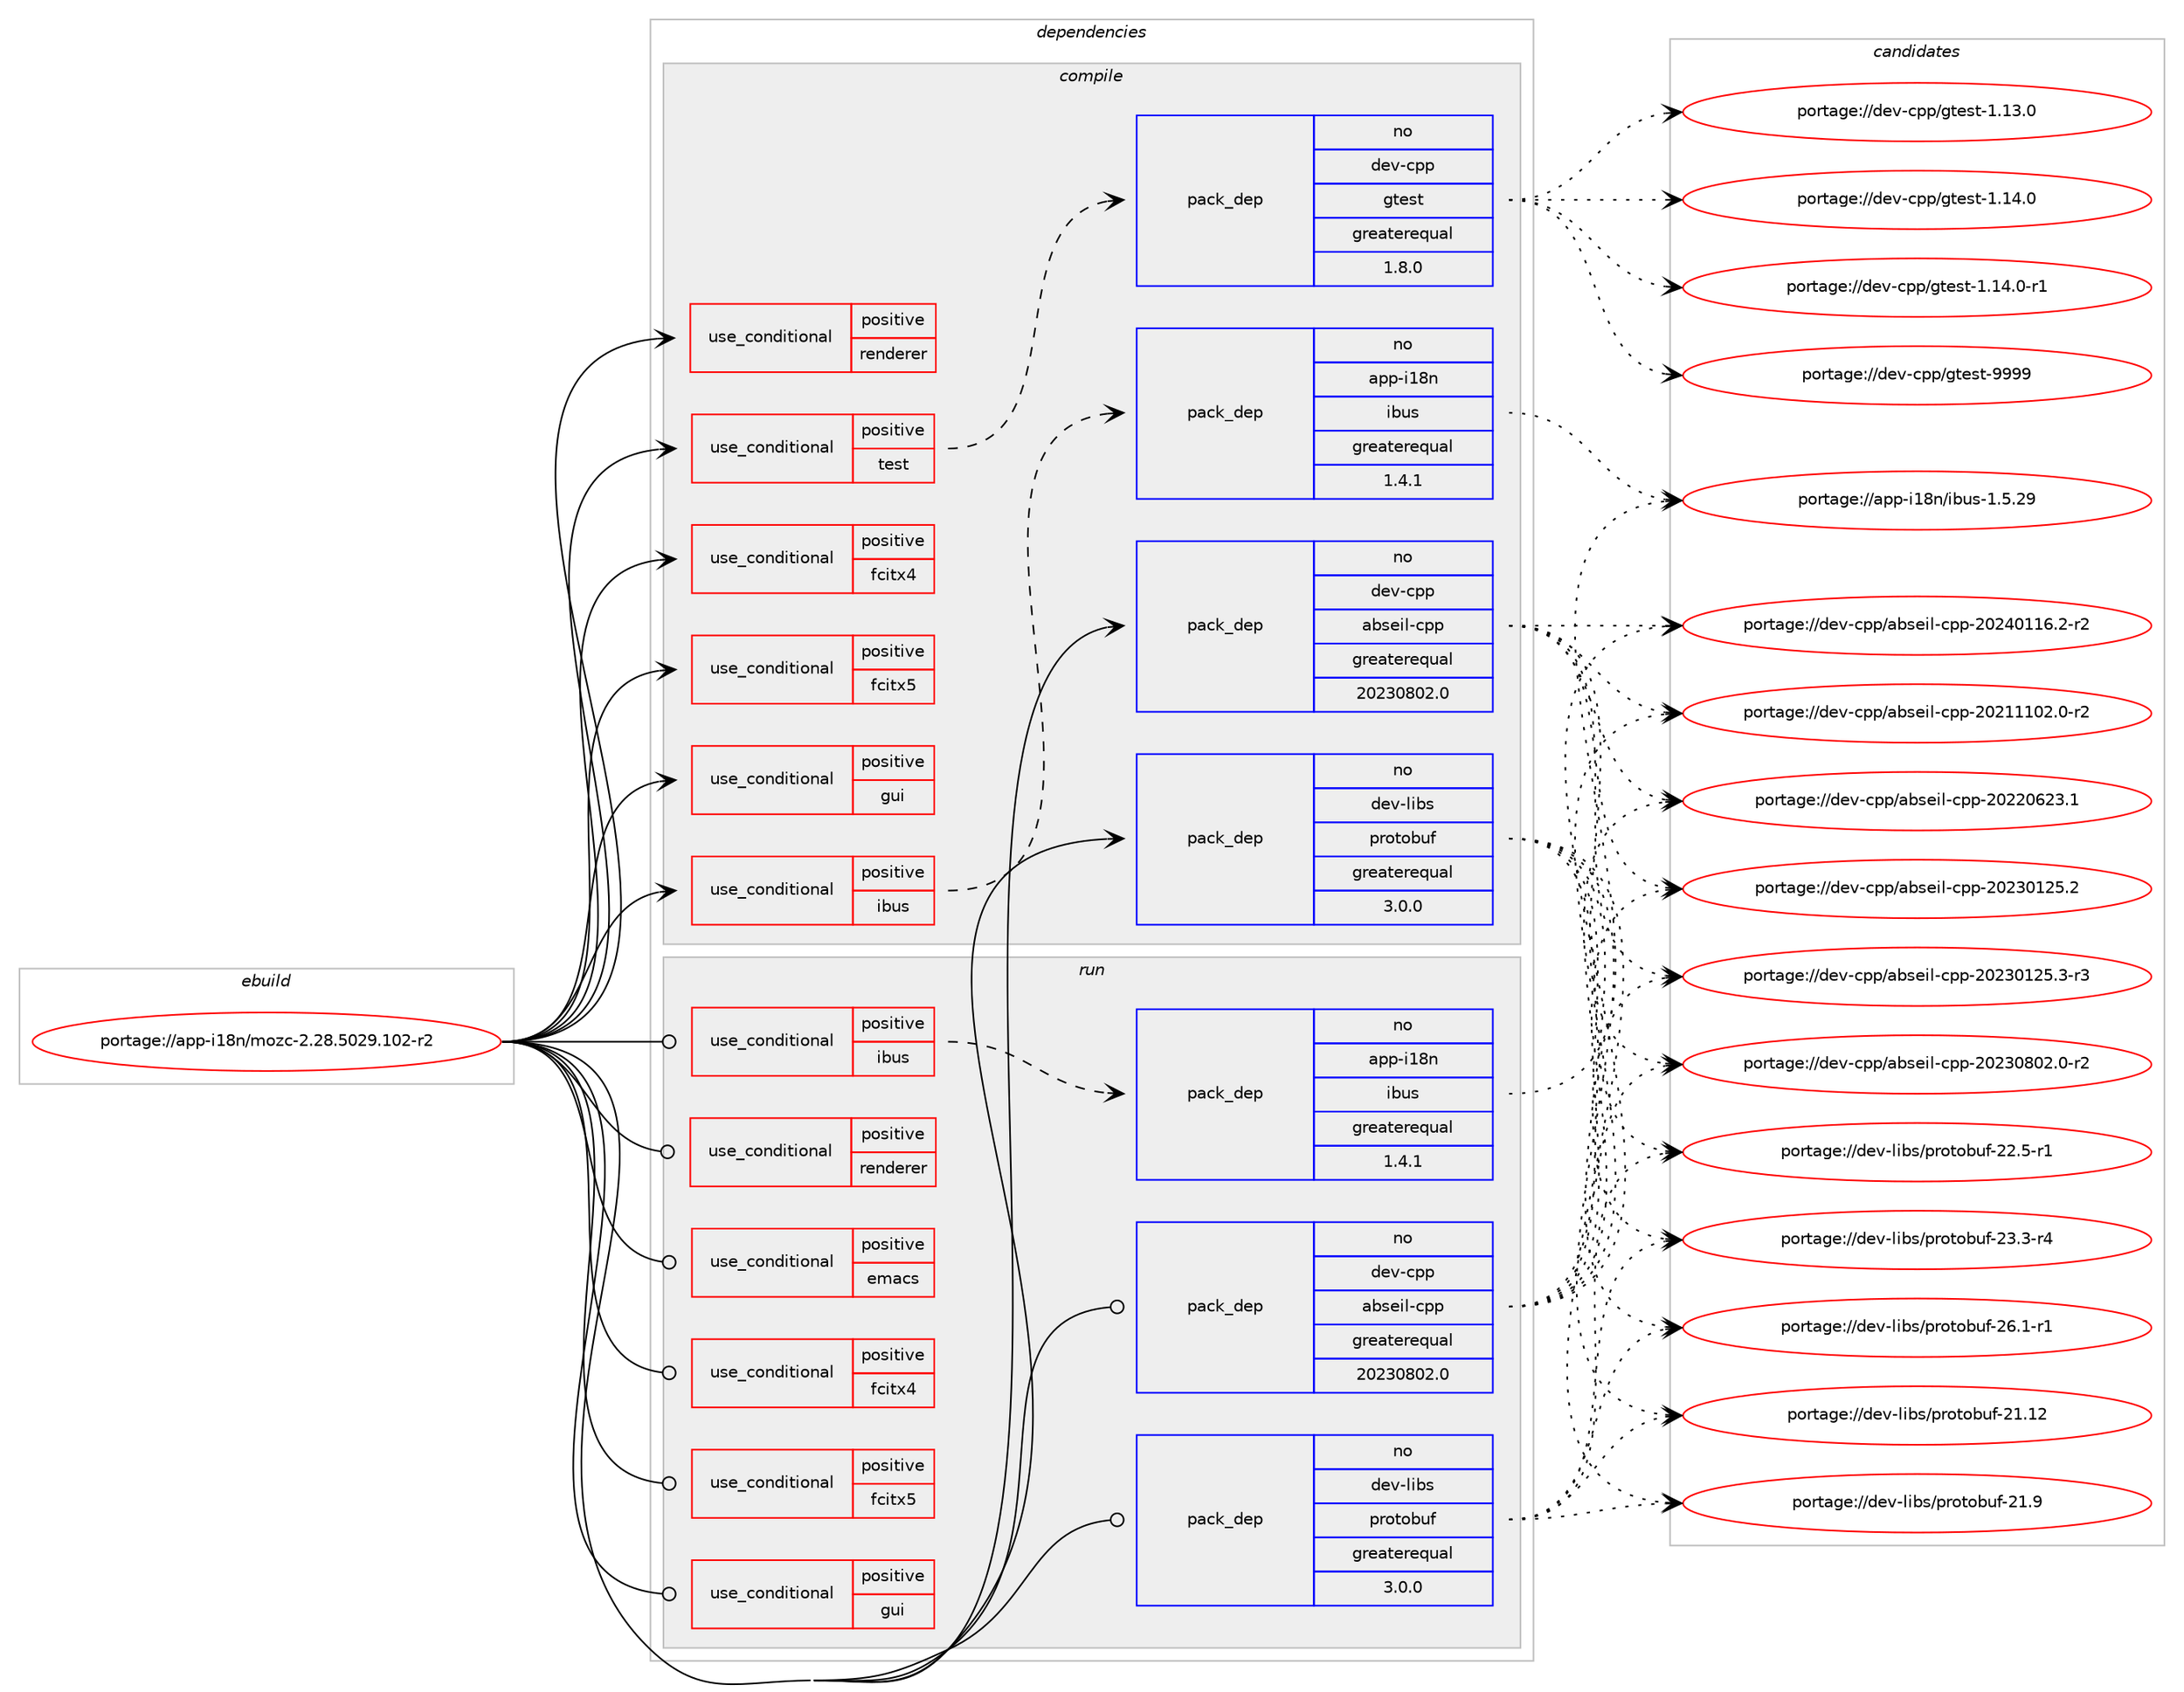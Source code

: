 digraph prolog {

# *************
# Graph options
# *************

newrank=true;
concentrate=true;
compound=true;
graph [rankdir=LR,fontname=Helvetica,fontsize=10,ranksep=1.5];#, ranksep=2.5, nodesep=0.2];
edge  [arrowhead=vee];
node  [fontname=Helvetica,fontsize=10];

# **********
# The ebuild
# **********

subgraph cluster_leftcol {
color=gray;
rank=same;
label=<<i>ebuild</i>>;
id [label="portage://app-i18n/mozc-2.28.5029.102-r2", color=red, width=4, href="../app-i18n/mozc-2.28.5029.102-r2.svg"];
}

# ****************
# The dependencies
# ****************

subgraph cluster_midcol {
color=gray;
label=<<i>dependencies</i>>;
subgraph cluster_compile {
fillcolor="#eeeeee";
style=filled;
label=<<i>compile</i>>;
subgraph cond10752 {
dependency17103 [label=<<TABLE BORDER="0" CELLBORDER="1" CELLSPACING="0" CELLPADDING="4"><TR><TD ROWSPAN="3" CELLPADDING="10">use_conditional</TD></TR><TR><TD>positive</TD></TR><TR><TD>fcitx4</TD></TR></TABLE>>, shape=none, color=red];
# *** BEGIN UNKNOWN DEPENDENCY TYPE (TODO) ***
# dependency17103 -> package_dependency(portage://app-i18n/mozc-2.28.5029.102-r2,install,no,app-i18n,fcitx,none,[,,],[slot(4)],[])
# *** END UNKNOWN DEPENDENCY TYPE (TODO) ***

# *** BEGIN UNKNOWN DEPENDENCY TYPE (TODO) ***
# dependency17103 -> package_dependency(portage://app-i18n/mozc-2.28.5029.102-r2,install,no,virtual,libintl,none,[,,],[],[])
# *** END UNKNOWN DEPENDENCY TYPE (TODO) ***

}
id:e -> dependency17103:w [weight=20,style="solid",arrowhead="vee"];
subgraph cond10753 {
dependency17104 [label=<<TABLE BORDER="0" CELLBORDER="1" CELLSPACING="0" CELLPADDING="4"><TR><TD ROWSPAN="3" CELLPADDING="10">use_conditional</TD></TR><TR><TD>positive</TD></TR><TR><TD>fcitx5</TD></TR></TABLE>>, shape=none, color=red];
# *** BEGIN UNKNOWN DEPENDENCY TYPE (TODO) ***
# dependency17104 -> package_dependency(portage://app-i18n/mozc-2.28.5029.102-r2,install,no,app-i18n,fcitx,none,[,,],[slot(5)],[])
# *** END UNKNOWN DEPENDENCY TYPE (TODO) ***

# *** BEGIN UNKNOWN DEPENDENCY TYPE (TODO) ***
# dependency17104 -> package_dependency(portage://app-i18n/mozc-2.28.5029.102-r2,install,no,app-i18n,libime,none,[,,],[],[])
# *** END UNKNOWN DEPENDENCY TYPE (TODO) ***

# *** BEGIN UNKNOWN DEPENDENCY TYPE (TODO) ***
# dependency17104 -> package_dependency(portage://app-i18n/mozc-2.28.5029.102-r2,install,no,sys-devel,gettext,none,[,,],[],[])
# *** END UNKNOWN DEPENDENCY TYPE (TODO) ***

# *** BEGIN UNKNOWN DEPENDENCY TYPE (TODO) ***
# dependency17104 -> package_dependency(portage://app-i18n/mozc-2.28.5029.102-r2,install,no,virtual,libintl,none,[,,],[],[])
# *** END UNKNOWN DEPENDENCY TYPE (TODO) ***

}
id:e -> dependency17104:w [weight=20,style="solid",arrowhead="vee"];
subgraph cond10754 {
dependency17105 [label=<<TABLE BORDER="0" CELLBORDER="1" CELLSPACING="0" CELLPADDING="4"><TR><TD ROWSPAN="3" CELLPADDING="10">use_conditional</TD></TR><TR><TD>positive</TD></TR><TR><TD>gui</TD></TR></TABLE>>, shape=none, color=red];
# *** BEGIN UNKNOWN DEPENDENCY TYPE (TODO) ***
# dependency17105 -> package_dependency(portage://app-i18n/mozc-2.28.5029.102-r2,install,no,dev-qt,qtcore,none,[,,],[slot(5)],[])
# *** END UNKNOWN DEPENDENCY TYPE (TODO) ***

# *** BEGIN UNKNOWN DEPENDENCY TYPE (TODO) ***
# dependency17105 -> package_dependency(portage://app-i18n/mozc-2.28.5029.102-r2,install,no,dev-qt,qtgui,none,[,,],[slot(5)],[])
# *** END UNKNOWN DEPENDENCY TYPE (TODO) ***

# *** BEGIN UNKNOWN DEPENDENCY TYPE (TODO) ***
# dependency17105 -> package_dependency(portage://app-i18n/mozc-2.28.5029.102-r2,install,no,dev-qt,qtwidgets,none,[,,],[slot(5)],[])
# *** END UNKNOWN DEPENDENCY TYPE (TODO) ***

}
id:e -> dependency17105:w [weight=20,style="solid",arrowhead="vee"];
subgraph cond10755 {
dependency17106 [label=<<TABLE BORDER="0" CELLBORDER="1" CELLSPACING="0" CELLPADDING="4"><TR><TD ROWSPAN="3" CELLPADDING="10">use_conditional</TD></TR><TR><TD>positive</TD></TR><TR><TD>ibus</TD></TR></TABLE>>, shape=none, color=red];
subgraph pack6009 {
dependency17107 [label=<<TABLE BORDER="0" CELLBORDER="1" CELLSPACING="0" CELLPADDING="4" WIDTH="220"><TR><TD ROWSPAN="6" CELLPADDING="30">pack_dep</TD></TR><TR><TD WIDTH="110">no</TD></TR><TR><TD>app-i18n</TD></TR><TR><TD>ibus</TD></TR><TR><TD>greaterequal</TD></TR><TR><TD>1.4.1</TD></TR></TABLE>>, shape=none, color=blue];
}
dependency17106:e -> dependency17107:w [weight=20,style="dashed",arrowhead="vee"];
# *** BEGIN UNKNOWN DEPENDENCY TYPE (TODO) ***
# dependency17106 -> package_dependency(portage://app-i18n/mozc-2.28.5029.102-r2,install,no,dev-libs,glib,none,[,,],[slot(2)],[])
# *** END UNKNOWN DEPENDENCY TYPE (TODO) ***

# *** BEGIN UNKNOWN DEPENDENCY TYPE (TODO) ***
# dependency17106 -> package_dependency(portage://app-i18n/mozc-2.28.5029.102-r2,install,no,x11-libs,libxcb,none,[,,],[],[])
# *** END UNKNOWN DEPENDENCY TYPE (TODO) ***

}
id:e -> dependency17106:w [weight=20,style="solid",arrowhead="vee"];
subgraph cond10756 {
dependency17108 [label=<<TABLE BORDER="0" CELLBORDER="1" CELLSPACING="0" CELLPADDING="4"><TR><TD ROWSPAN="3" CELLPADDING="10">use_conditional</TD></TR><TR><TD>positive</TD></TR><TR><TD>renderer</TD></TR></TABLE>>, shape=none, color=red];
# *** BEGIN UNKNOWN DEPENDENCY TYPE (TODO) ***
# dependency17108 -> package_dependency(portage://app-i18n/mozc-2.28.5029.102-r2,install,no,dev-libs,glib,none,[,,],[slot(2)],[])
# *** END UNKNOWN DEPENDENCY TYPE (TODO) ***

# *** BEGIN UNKNOWN DEPENDENCY TYPE (TODO) ***
# dependency17108 -> package_dependency(portage://app-i18n/mozc-2.28.5029.102-r2,install,no,x11-libs,cairo,none,[,,],[],[])
# *** END UNKNOWN DEPENDENCY TYPE (TODO) ***

# *** BEGIN UNKNOWN DEPENDENCY TYPE (TODO) ***
# dependency17108 -> package_dependency(portage://app-i18n/mozc-2.28.5029.102-r2,install,no,x11-libs,gtk+,none,[,,],[slot(2)],[])
# *** END UNKNOWN DEPENDENCY TYPE (TODO) ***

# *** BEGIN UNKNOWN DEPENDENCY TYPE (TODO) ***
# dependency17108 -> package_dependency(portage://app-i18n/mozc-2.28.5029.102-r2,install,no,x11-libs,pango,none,[,,],[],[])
# *** END UNKNOWN DEPENDENCY TYPE (TODO) ***

}
id:e -> dependency17108:w [weight=20,style="solid",arrowhead="vee"];
subgraph cond10757 {
dependency17109 [label=<<TABLE BORDER="0" CELLBORDER="1" CELLSPACING="0" CELLPADDING="4"><TR><TD ROWSPAN="3" CELLPADDING="10">use_conditional</TD></TR><TR><TD>positive</TD></TR><TR><TD>test</TD></TR></TABLE>>, shape=none, color=red];
subgraph pack6010 {
dependency17110 [label=<<TABLE BORDER="0" CELLBORDER="1" CELLSPACING="0" CELLPADDING="4" WIDTH="220"><TR><TD ROWSPAN="6" CELLPADDING="30">pack_dep</TD></TR><TR><TD WIDTH="110">no</TD></TR><TR><TD>dev-cpp</TD></TR><TR><TD>gtest</TD></TR><TR><TD>greaterequal</TD></TR><TR><TD>1.8.0</TD></TR></TABLE>>, shape=none, color=blue];
}
dependency17109:e -> dependency17110:w [weight=20,style="dashed",arrowhead="vee"];
# *** BEGIN UNKNOWN DEPENDENCY TYPE (TODO) ***
# dependency17109 -> package_dependency(portage://app-i18n/mozc-2.28.5029.102-r2,install,no,dev-libs,jsoncpp,none,[,,],[],[])
# *** END UNKNOWN DEPENDENCY TYPE (TODO) ***

}
id:e -> dependency17109:w [weight=20,style="solid",arrowhead="vee"];
subgraph pack6011 {
dependency17111 [label=<<TABLE BORDER="0" CELLBORDER="1" CELLSPACING="0" CELLPADDING="4" WIDTH="220"><TR><TD ROWSPAN="6" CELLPADDING="30">pack_dep</TD></TR><TR><TD WIDTH="110">no</TD></TR><TR><TD>dev-cpp</TD></TR><TR><TD>abseil-cpp</TD></TR><TR><TD>greaterequal</TD></TR><TR><TD>20230802.0</TD></TR></TABLE>>, shape=none, color=blue];
}
id:e -> dependency17111:w [weight=20,style="solid",arrowhead="vee"];
subgraph pack6012 {
dependency17112 [label=<<TABLE BORDER="0" CELLBORDER="1" CELLSPACING="0" CELLPADDING="4" WIDTH="220"><TR><TD ROWSPAN="6" CELLPADDING="30">pack_dep</TD></TR><TR><TD WIDTH="110">no</TD></TR><TR><TD>dev-libs</TD></TR><TR><TD>protobuf</TD></TR><TR><TD>greaterequal</TD></TR><TR><TD>3.0.0</TD></TR></TABLE>>, shape=none, color=blue];
}
id:e -> dependency17112:w [weight=20,style="solid",arrowhead="vee"];
}
subgraph cluster_compileandrun {
fillcolor="#eeeeee";
style=filled;
label=<<i>compile and run</i>>;
}
subgraph cluster_run {
fillcolor="#eeeeee";
style=filled;
label=<<i>run</i>>;
subgraph cond10758 {
dependency17113 [label=<<TABLE BORDER="0" CELLBORDER="1" CELLSPACING="0" CELLPADDING="4"><TR><TD ROWSPAN="3" CELLPADDING="10">use_conditional</TD></TR><TR><TD>positive</TD></TR><TR><TD>emacs</TD></TR></TABLE>>, shape=none, color=red];
# *** BEGIN UNKNOWN DEPENDENCY TYPE (TODO) ***
# dependency17113 -> package_dependency(portage://app-i18n/mozc-2.28.5029.102-r2,run,no,app-editors,emacs,none,[,,],any_different_slot,[])
# *** END UNKNOWN DEPENDENCY TYPE (TODO) ***

}
id:e -> dependency17113:w [weight=20,style="solid",arrowhead="odot"];
subgraph cond10759 {
dependency17114 [label=<<TABLE BORDER="0" CELLBORDER="1" CELLSPACING="0" CELLPADDING="4"><TR><TD ROWSPAN="3" CELLPADDING="10">use_conditional</TD></TR><TR><TD>positive</TD></TR><TR><TD>fcitx4</TD></TR></TABLE>>, shape=none, color=red];
# *** BEGIN UNKNOWN DEPENDENCY TYPE (TODO) ***
# dependency17114 -> package_dependency(portage://app-i18n/mozc-2.28.5029.102-r2,run,no,app-i18n,fcitx,none,[,,],[slot(4)],[])
# *** END UNKNOWN DEPENDENCY TYPE (TODO) ***

# *** BEGIN UNKNOWN DEPENDENCY TYPE (TODO) ***
# dependency17114 -> package_dependency(portage://app-i18n/mozc-2.28.5029.102-r2,run,no,virtual,libintl,none,[,,],[],[])
# *** END UNKNOWN DEPENDENCY TYPE (TODO) ***

}
id:e -> dependency17114:w [weight=20,style="solid",arrowhead="odot"];
subgraph cond10760 {
dependency17115 [label=<<TABLE BORDER="0" CELLBORDER="1" CELLSPACING="0" CELLPADDING="4"><TR><TD ROWSPAN="3" CELLPADDING="10">use_conditional</TD></TR><TR><TD>positive</TD></TR><TR><TD>fcitx5</TD></TR></TABLE>>, shape=none, color=red];
# *** BEGIN UNKNOWN DEPENDENCY TYPE (TODO) ***
# dependency17115 -> package_dependency(portage://app-i18n/mozc-2.28.5029.102-r2,run,no,app-i18n,fcitx,none,[,,],[slot(5)],[])
# *** END UNKNOWN DEPENDENCY TYPE (TODO) ***

# *** BEGIN UNKNOWN DEPENDENCY TYPE (TODO) ***
# dependency17115 -> package_dependency(portage://app-i18n/mozc-2.28.5029.102-r2,run,no,app-i18n,libime,none,[,,],[],[])
# *** END UNKNOWN DEPENDENCY TYPE (TODO) ***

# *** BEGIN UNKNOWN DEPENDENCY TYPE (TODO) ***
# dependency17115 -> package_dependency(portage://app-i18n/mozc-2.28.5029.102-r2,run,no,sys-devel,gettext,none,[,,],[],[])
# *** END UNKNOWN DEPENDENCY TYPE (TODO) ***

# *** BEGIN UNKNOWN DEPENDENCY TYPE (TODO) ***
# dependency17115 -> package_dependency(portage://app-i18n/mozc-2.28.5029.102-r2,run,no,virtual,libintl,none,[,,],[],[])
# *** END UNKNOWN DEPENDENCY TYPE (TODO) ***

}
id:e -> dependency17115:w [weight=20,style="solid",arrowhead="odot"];
subgraph cond10761 {
dependency17116 [label=<<TABLE BORDER="0" CELLBORDER="1" CELLSPACING="0" CELLPADDING="4"><TR><TD ROWSPAN="3" CELLPADDING="10">use_conditional</TD></TR><TR><TD>positive</TD></TR><TR><TD>gui</TD></TR></TABLE>>, shape=none, color=red];
# *** BEGIN UNKNOWN DEPENDENCY TYPE (TODO) ***
# dependency17116 -> package_dependency(portage://app-i18n/mozc-2.28.5029.102-r2,run,no,dev-qt,qtcore,none,[,,],[slot(5)],[])
# *** END UNKNOWN DEPENDENCY TYPE (TODO) ***

# *** BEGIN UNKNOWN DEPENDENCY TYPE (TODO) ***
# dependency17116 -> package_dependency(portage://app-i18n/mozc-2.28.5029.102-r2,run,no,dev-qt,qtgui,none,[,,],[slot(5)],[])
# *** END UNKNOWN DEPENDENCY TYPE (TODO) ***

# *** BEGIN UNKNOWN DEPENDENCY TYPE (TODO) ***
# dependency17116 -> package_dependency(portage://app-i18n/mozc-2.28.5029.102-r2,run,no,dev-qt,qtwidgets,none,[,,],[slot(5)],[])
# *** END UNKNOWN DEPENDENCY TYPE (TODO) ***

}
id:e -> dependency17116:w [weight=20,style="solid",arrowhead="odot"];
subgraph cond10762 {
dependency17117 [label=<<TABLE BORDER="0" CELLBORDER="1" CELLSPACING="0" CELLPADDING="4"><TR><TD ROWSPAN="3" CELLPADDING="10">use_conditional</TD></TR><TR><TD>positive</TD></TR><TR><TD>ibus</TD></TR></TABLE>>, shape=none, color=red];
subgraph pack6013 {
dependency17118 [label=<<TABLE BORDER="0" CELLBORDER="1" CELLSPACING="0" CELLPADDING="4" WIDTH="220"><TR><TD ROWSPAN="6" CELLPADDING="30">pack_dep</TD></TR><TR><TD WIDTH="110">no</TD></TR><TR><TD>app-i18n</TD></TR><TR><TD>ibus</TD></TR><TR><TD>greaterequal</TD></TR><TR><TD>1.4.1</TD></TR></TABLE>>, shape=none, color=blue];
}
dependency17117:e -> dependency17118:w [weight=20,style="dashed",arrowhead="vee"];
# *** BEGIN UNKNOWN DEPENDENCY TYPE (TODO) ***
# dependency17117 -> package_dependency(portage://app-i18n/mozc-2.28.5029.102-r2,run,no,dev-libs,glib,none,[,,],[slot(2)],[])
# *** END UNKNOWN DEPENDENCY TYPE (TODO) ***

# *** BEGIN UNKNOWN DEPENDENCY TYPE (TODO) ***
# dependency17117 -> package_dependency(portage://app-i18n/mozc-2.28.5029.102-r2,run,no,x11-libs,libxcb,none,[,,],[],[])
# *** END UNKNOWN DEPENDENCY TYPE (TODO) ***

}
id:e -> dependency17117:w [weight=20,style="solid",arrowhead="odot"];
subgraph cond10763 {
dependency17119 [label=<<TABLE BORDER="0" CELLBORDER="1" CELLSPACING="0" CELLPADDING="4"><TR><TD ROWSPAN="3" CELLPADDING="10">use_conditional</TD></TR><TR><TD>positive</TD></TR><TR><TD>renderer</TD></TR></TABLE>>, shape=none, color=red];
# *** BEGIN UNKNOWN DEPENDENCY TYPE (TODO) ***
# dependency17119 -> package_dependency(portage://app-i18n/mozc-2.28.5029.102-r2,run,no,dev-libs,glib,none,[,,],[slot(2)],[])
# *** END UNKNOWN DEPENDENCY TYPE (TODO) ***

# *** BEGIN UNKNOWN DEPENDENCY TYPE (TODO) ***
# dependency17119 -> package_dependency(portage://app-i18n/mozc-2.28.5029.102-r2,run,no,x11-libs,cairo,none,[,,],[],[])
# *** END UNKNOWN DEPENDENCY TYPE (TODO) ***

# *** BEGIN UNKNOWN DEPENDENCY TYPE (TODO) ***
# dependency17119 -> package_dependency(portage://app-i18n/mozc-2.28.5029.102-r2,run,no,x11-libs,gtk+,none,[,,],[slot(2)],[])
# *** END UNKNOWN DEPENDENCY TYPE (TODO) ***

# *** BEGIN UNKNOWN DEPENDENCY TYPE (TODO) ***
# dependency17119 -> package_dependency(portage://app-i18n/mozc-2.28.5029.102-r2,run,no,x11-libs,pango,none,[,,],[],[])
# *** END UNKNOWN DEPENDENCY TYPE (TODO) ***

}
id:e -> dependency17119:w [weight=20,style="solid",arrowhead="odot"];
subgraph pack6014 {
dependency17120 [label=<<TABLE BORDER="0" CELLBORDER="1" CELLSPACING="0" CELLPADDING="4" WIDTH="220"><TR><TD ROWSPAN="6" CELLPADDING="30">pack_dep</TD></TR><TR><TD WIDTH="110">no</TD></TR><TR><TD>dev-cpp</TD></TR><TR><TD>abseil-cpp</TD></TR><TR><TD>greaterequal</TD></TR><TR><TD>20230802.0</TD></TR></TABLE>>, shape=none, color=blue];
}
id:e -> dependency17120:w [weight=20,style="solid",arrowhead="odot"];
subgraph pack6015 {
dependency17121 [label=<<TABLE BORDER="0" CELLBORDER="1" CELLSPACING="0" CELLPADDING="4" WIDTH="220"><TR><TD ROWSPAN="6" CELLPADDING="30">pack_dep</TD></TR><TR><TD WIDTH="110">no</TD></TR><TR><TD>dev-libs</TD></TR><TR><TD>protobuf</TD></TR><TR><TD>greaterequal</TD></TR><TR><TD>3.0.0</TD></TR></TABLE>>, shape=none, color=blue];
}
id:e -> dependency17121:w [weight=20,style="solid",arrowhead="odot"];
}
}

# **************
# The candidates
# **************

subgraph cluster_choices {
rank=same;
color=gray;
label=<<i>candidates</i>>;

subgraph choice6009 {
color=black;
nodesep=1;
choice97112112451054956110471059811711545494653465057 [label="portage://app-i18n/ibus-1.5.29", color=red, width=4,href="../app-i18n/ibus-1.5.29.svg"];
dependency17107:e -> choice97112112451054956110471059811711545494653465057:w [style=dotted,weight="100"];
}
subgraph choice6010 {
color=black;
nodesep=1;
choice10010111845991121124710311610111511645494649514648 [label="portage://dev-cpp/gtest-1.13.0", color=red, width=4,href="../dev-cpp/gtest-1.13.0.svg"];
choice10010111845991121124710311610111511645494649524648 [label="portage://dev-cpp/gtest-1.14.0", color=red, width=4,href="../dev-cpp/gtest-1.14.0.svg"];
choice100101118459911211247103116101115116454946495246484511449 [label="portage://dev-cpp/gtest-1.14.0-r1", color=red, width=4,href="../dev-cpp/gtest-1.14.0-r1.svg"];
choice1001011184599112112471031161011151164557575757 [label="portage://dev-cpp/gtest-9999", color=red, width=4,href="../dev-cpp/gtest-9999.svg"];
dependency17110:e -> choice10010111845991121124710311610111511645494649514648:w [style=dotted,weight="100"];
dependency17110:e -> choice10010111845991121124710311610111511645494649524648:w [style=dotted,weight="100"];
dependency17110:e -> choice100101118459911211247103116101115116454946495246484511449:w [style=dotted,weight="100"];
dependency17110:e -> choice1001011184599112112471031161011151164557575757:w [style=dotted,weight="100"];
}
subgraph choice6011 {
color=black;
nodesep=1;
choice1001011184599112112479798115101105108459911211245504850494949485046484511450 [label="portage://dev-cpp/abseil-cpp-20211102.0-r2", color=red, width=4,href="../dev-cpp/abseil-cpp-20211102.0-r2.svg"];
choice100101118459911211247979811510110510845991121124550485050485450514649 [label="portage://dev-cpp/abseil-cpp-20220623.1", color=red, width=4,href="../dev-cpp/abseil-cpp-20220623.1.svg"];
choice100101118459911211247979811510110510845991121124550485051484950534650 [label="portage://dev-cpp/abseil-cpp-20230125.2", color=red, width=4,href="../dev-cpp/abseil-cpp-20230125.2.svg"];
choice1001011184599112112479798115101105108459911211245504850514849505346514511451 [label="portage://dev-cpp/abseil-cpp-20230125.3-r3", color=red, width=4,href="../dev-cpp/abseil-cpp-20230125.3-r3.svg"];
choice1001011184599112112479798115101105108459911211245504850514856485046484511450 [label="portage://dev-cpp/abseil-cpp-20230802.0-r2", color=red, width=4,href="../dev-cpp/abseil-cpp-20230802.0-r2.svg"];
choice1001011184599112112479798115101105108459911211245504850524849495446504511450 [label="portage://dev-cpp/abseil-cpp-20240116.2-r2", color=red, width=4,href="../dev-cpp/abseil-cpp-20240116.2-r2.svg"];
dependency17111:e -> choice1001011184599112112479798115101105108459911211245504850494949485046484511450:w [style=dotted,weight="100"];
dependency17111:e -> choice100101118459911211247979811510110510845991121124550485050485450514649:w [style=dotted,weight="100"];
dependency17111:e -> choice100101118459911211247979811510110510845991121124550485051484950534650:w [style=dotted,weight="100"];
dependency17111:e -> choice1001011184599112112479798115101105108459911211245504850514849505346514511451:w [style=dotted,weight="100"];
dependency17111:e -> choice1001011184599112112479798115101105108459911211245504850514856485046484511450:w [style=dotted,weight="100"];
dependency17111:e -> choice1001011184599112112479798115101105108459911211245504850524849495446504511450:w [style=dotted,weight="100"];
}
subgraph choice6012 {
color=black;
nodesep=1;
choice10010111845108105981154711211411111611198117102455049464950 [label="portage://dev-libs/protobuf-21.12", color=red, width=4,href="../dev-libs/protobuf-21.12.svg"];
choice100101118451081059811547112114111116111981171024550494657 [label="portage://dev-libs/protobuf-21.9", color=red, width=4,href="../dev-libs/protobuf-21.9.svg"];
choice1001011184510810598115471121141111161119811710245505046534511449 [label="portage://dev-libs/protobuf-22.5-r1", color=red, width=4,href="../dev-libs/protobuf-22.5-r1.svg"];
choice1001011184510810598115471121141111161119811710245505146514511452 [label="portage://dev-libs/protobuf-23.3-r4", color=red, width=4,href="../dev-libs/protobuf-23.3-r4.svg"];
choice1001011184510810598115471121141111161119811710245505446494511449 [label="portage://dev-libs/protobuf-26.1-r1", color=red, width=4,href="../dev-libs/protobuf-26.1-r1.svg"];
dependency17112:e -> choice10010111845108105981154711211411111611198117102455049464950:w [style=dotted,weight="100"];
dependency17112:e -> choice100101118451081059811547112114111116111981171024550494657:w [style=dotted,weight="100"];
dependency17112:e -> choice1001011184510810598115471121141111161119811710245505046534511449:w [style=dotted,weight="100"];
dependency17112:e -> choice1001011184510810598115471121141111161119811710245505146514511452:w [style=dotted,weight="100"];
dependency17112:e -> choice1001011184510810598115471121141111161119811710245505446494511449:w [style=dotted,weight="100"];
}
subgraph choice6013 {
color=black;
nodesep=1;
choice97112112451054956110471059811711545494653465057 [label="portage://app-i18n/ibus-1.5.29", color=red, width=4,href="../app-i18n/ibus-1.5.29.svg"];
dependency17118:e -> choice97112112451054956110471059811711545494653465057:w [style=dotted,weight="100"];
}
subgraph choice6014 {
color=black;
nodesep=1;
choice1001011184599112112479798115101105108459911211245504850494949485046484511450 [label="portage://dev-cpp/abseil-cpp-20211102.0-r2", color=red, width=4,href="../dev-cpp/abseil-cpp-20211102.0-r2.svg"];
choice100101118459911211247979811510110510845991121124550485050485450514649 [label="portage://dev-cpp/abseil-cpp-20220623.1", color=red, width=4,href="../dev-cpp/abseil-cpp-20220623.1.svg"];
choice100101118459911211247979811510110510845991121124550485051484950534650 [label="portage://dev-cpp/abseil-cpp-20230125.2", color=red, width=4,href="../dev-cpp/abseil-cpp-20230125.2.svg"];
choice1001011184599112112479798115101105108459911211245504850514849505346514511451 [label="portage://dev-cpp/abseil-cpp-20230125.3-r3", color=red, width=4,href="../dev-cpp/abseil-cpp-20230125.3-r3.svg"];
choice1001011184599112112479798115101105108459911211245504850514856485046484511450 [label="portage://dev-cpp/abseil-cpp-20230802.0-r2", color=red, width=4,href="../dev-cpp/abseil-cpp-20230802.0-r2.svg"];
choice1001011184599112112479798115101105108459911211245504850524849495446504511450 [label="portage://dev-cpp/abseil-cpp-20240116.2-r2", color=red, width=4,href="../dev-cpp/abseil-cpp-20240116.2-r2.svg"];
dependency17120:e -> choice1001011184599112112479798115101105108459911211245504850494949485046484511450:w [style=dotted,weight="100"];
dependency17120:e -> choice100101118459911211247979811510110510845991121124550485050485450514649:w [style=dotted,weight="100"];
dependency17120:e -> choice100101118459911211247979811510110510845991121124550485051484950534650:w [style=dotted,weight="100"];
dependency17120:e -> choice1001011184599112112479798115101105108459911211245504850514849505346514511451:w [style=dotted,weight="100"];
dependency17120:e -> choice1001011184599112112479798115101105108459911211245504850514856485046484511450:w [style=dotted,weight="100"];
dependency17120:e -> choice1001011184599112112479798115101105108459911211245504850524849495446504511450:w [style=dotted,weight="100"];
}
subgraph choice6015 {
color=black;
nodesep=1;
choice10010111845108105981154711211411111611198117102455049464950 [label="portage://dev-libs/protobuf-21.12", color=red, width=4,href="../dev-libs/protobuf-21.12.svg"];
choice100101118451081059811547112114111116111981171024550494657 [label="portage://dev-libs/protobuf-21.9", color=red, width=4,href="../dev-libs/protobuf-21.9.svg"];
choice1001011184510810598115471121141111161119811710245505046534511449 [label="portage://dev-libs/protobuf-22.5-r1", color=red, width=4,href="../dev-libs/protobuf-22.5-r1.svg"];
choice1001011184510810598115471121141111161119811710245505146514511452 [label="portage://dev-libs/protobuf-23.3-r4", color=red, width=4,href="../dev-libs/protobuf-23.3-r4.svg"];
choice1001011184510810598115471121141111161119811710245505446494511449 [label="portage://dev-libs/protobuf-26.1-r1", color=red, width=4,href="../dev-libs/protobuf-26.1-r1.svg"];
dependency17121:e -> choice10010111845108105981154711211411111611198117102455049464950:w [style=dotted,weight="100"];
dependency17121:e -> choice100101118451081059811547112114111116111981171024550494657:w [style=dotted,weight="100"];
dependency17121:e -> choice1001011184510810598115471121141111161119811710245505046534511449:w [style=dotted,weight="100"];
dependency17121:e -> choice1001011184510810598115471121141111161119811710245505146514511452:w [style=dotted,weight="100"];
dependency17121:e -> choice1001011184510810598115471121141111161119811710245505446494511449:w [style=dotted,weight="100"];
}
}

}
